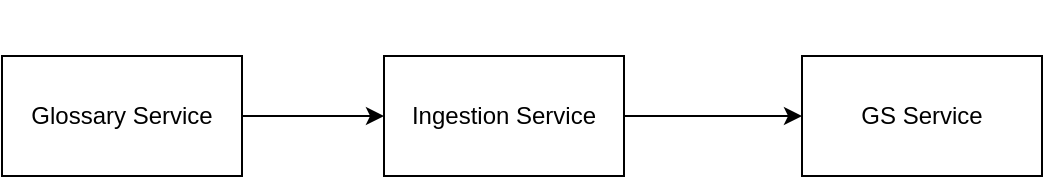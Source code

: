 <mxfile version="16.6.4" type="github">
  <diagram id="iFPrayUOstsy7mWOcn4y" name="Page-1">
    <mxGraphModel dx="946" dy="551" grid="1" gridSize="10" guides="1" tooltips="1" connect="1" arrows="1" fold="1" page="1" pageScale="1" pageWidth="850" pageHeight="1100" math="0" shadow="0">
      <root>
        <mxCell id="0" />
        <mxCell id="1" parent="0" />
        <mxCell id="j4uhK3s5fZXecIx1Jz2g-1" value="Glossary Service" style="rounded=0;whiteSpace=wrap;html=1;" vertex="1" parent="1">
          <mxGeometry x="150" y="250" width="120" height="60" as="geometry" />
        </mxCell>
        <mxCell id="j4uhK3s5fZXecIx1Jz2g-2" value="Ingestion Service" style="rounded=0;whiteSpace=wrap;html=1;" vertex="1" parent="1">
          <mxGeometry x="341" y="250" width="120" height="60" as="geometry" />
        </mxCell>
        <mxCell id="j4uhK3s5fZXecIx1Jz2g-3" value="GS Service" style="rounded=0;whiteSpace=wrap;html=1;" vertex="1" parent="1">
          <mxGeometry x="550" y="250" width="120" height="60" as="geometry" />
        </mxCell>
        <mxCell id="j4uhK3s5fZXecIx1Jz2g-4" value="" style="endArrow=classic;html=1;rounded=0;exitX=1;exitY=0.5;exitDx=0;exitDy=0;entryX=0;entryY=0.5;entryDx=0;entryDy=0;" edge="1" parent="1" source="j4uhK3s5fZXecIx1Jz2g-1" target="j4uhK3s5fZXecIx1Jz2g-2">
          <mxGeometry width="50" height="50" relative="1" as="geometry">
            <mxPoint x="400" y="310" as="sourcePoint" />
            <mxPoint x="450" y="260" as="targetPoint" />
          </mxGeometry>
        </mxCell>
        <mxCell id="j4uhK3s5fZXecIx1Jz2g-5" value="" style="endArrow=classic;html=1;rounded=0;exitX=1;exitY=0.5;exitDx=0;exitDy=0;entryX=0;entryY=0.5;entryDx=0;entryDy=0;" edge="1" parent="1" source="j4uhK3s5fZXecIx1Jz2g-2" target="j4uhK3s5fZXecIx1Jz2g-3">
          <mxGeometry width="50" height="50" relative="1" as="geometry">
            <mxPoint x="400" y="310" as="sourcePoint" />
            <mxPoint x="450" y="260" as="targetPoint" />
          </mxGeometry>
        </mxCell>
        <mxCell id="j4uhK3s5fZXecIx1Jz2g-6" value="" style="shape=image;html=1;verticalAlign=top;verticalLabelPosition=bottom;labelBackgroundColor=#ffffff;imageAspect=0;aspect=fixed;image=https://cdn2.iconfinder.com/data/icons/crystalproject/128x128/apps/bug.png" vertex="1" parent="1">
          <mxGeometry x="190" y="222" width="28" height="28" as="geometry" />
        </mxCell>
        <mxCell id="j4uhK3s5fZXecIx1Jz2g-7" value="" style="shape=image;html=1;verticalAlign=top;verticalLabelPosition=bottom;labelBackgroundColor=#ffffff;imageAspect=0;aspect=fixed;image=https://cdn2.iconfinder.com/data/icons/crystalproject/128x128/apps/bug.png" vertex="1" parent="1">
          <mxGeometry x="387" y="222" width="28" height="28" as="geometry" />
        </mxCell>
        <mxCell id="j4uhK3s5fZXecIx1Jz2g-8" value="" style="shape=image;html=1;verticalAlign=top;verticalLabelPosition=bottom;labelBackgroundColor=#ffffff;imageAspect=0;aspect=fixed;image=https://cdn2.iconfinder.com/data/icons/crystalproject/128x128/apps/bug.png" vertex="1" parent="1">
          <mxGeometry x="596" y="222" width="28" height="28" as="geometry" />
        </mxCell>
      </root>
    </mxGraphModel>
  </diagram>
</mxfile>
